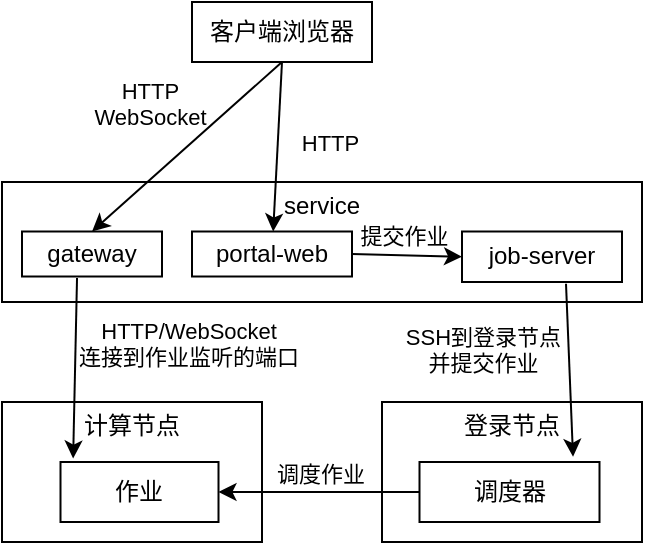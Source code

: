<mxfile scale="2" border="0">
    <diagram id="Pjbi3EagdmSRB1L1AeHt" name="Page-1">
        <mxGraphModel dx="479" dy="364" grid="1" gridSize="10" guides="1" tooltips="1" connect="1" arrows="1" fold="1" page="1" pageScale="1" pageWidth="827" pageHeight="1169" math="0" shadow="0">
            <root>
                <mxCell id="0"/>
                <mxCell id="1" parent="0"/>
                <mxCell id="24" value="service" style="rounded=0;whiteSpace=wrap;fillColor=none;verticalAlign=top;spacing=0;labelBackgroundColor=none;" parent="1" vertex="1">
                    <mxGeometry x="360" y="540" width="320" height="60" as="geometry"/>
                </mxCell>
                <mxCell id="2" value="登录节点" style="rounded=0;whiteSpace=wrap;fillColor=none;verticalAlign=top;spacing=0;labelBackgroundColor=none;" parent="1" vertex="1">
                    <mxGeometry x="550" y="650" width="130" height="70" as="geometry"/>
                </mxCell>
                <mxCell id="5" value="" style="edgeStyle=none;exitX=0.5;exitY=1;exitDx=0;exitDy=0;entryX=0.5;entryY=0;entryDx=0;entryDy=0;spacing=0;labelBackgroundColor=none;" parent="1" source="3" target="93" edge="1">
                    <mxGeometry relative="1" as="geometry">
                        <mxPoint x="360" y="615" as="targetPoint"/>
                    </mxGeometry>
                </mxCell>
                <mxCell id="10" value="HTTP&#10;WebSocket" style="edgeLabel;align=center;verticalAlign=middle;resizable=0;points=[];spacing=0;labelBackgroundColor=none;" parent="5" vertex="1" connectable="0">
                    <mxGeometry x="-0.209" y="-2" relative="1" as="geometry">
                        <mxPoint x="-27" y="-12" as="offset"/>
                    </mxGeometry>
                </mxCell>
                <mxCell id="97" value="" style="edgeStyle=none;exitX=0.5;exitY=1;exitDx=0;exitDy=0;spacing=0;labelBackgroundColor=none;" edge="1" parent="1" source="3" target="15">
                    <mxGeometry relative="1" as="geometry"/>
                </mxCell>
                <mxCell id="3" value="客户端浏览器" style="whiteSpace=wrap;fillColor=none;spacing=0;labelBackgroundColor=none;" parent="1" vertex="1">
                    <mxGeometry x="455" y="450" width="90" height="30" as="geometry"/>
                </mxCell>
                <mxCell id="89" value="" style="edgeStyle=none;exitX=1;exitY=0.5;exitDx=0;exitDy=0;entryX=0;entryY=0.5;entryDx=0;entryDy=0;spacing=0;labelBackgroundColor=none;" parent="1" source="15" target="69" edge="1">
                    <mxGeometry relative="1" as="geometry"/>
                </mxCell>
                <mxCell id="90" value="提交作业" style="edgeLabel;align=center;verticalAlign=middle;resizable=0;points=[];spacing=0;labelBackgroundColor=none;" parent="89" vertex="1" connectable="0">
                    <mxGeometry x="-0.386" relative="1" as="geometry">
                        <mxPoint x="9" y="-10" as="offset"/>
                    </mxGeometry>
                </mxCell>
                <mxCell id="73" value="" style="edgeStyle=none;exitX=0.393;exitY=1.035;exitDx=0;exitDy=0;startArrow=none;entryX=0.08;entryY=-0.058;entryDx=0;entryDy=0;entryPerimeter=0;spacing=0;labelBackgroundColor=none;exitPerimeter=0;" parent="1" source="93" target="77" edge="1">
                    <mxGeometry relative="1" as="geometry"/>
                </mxCell>
                <mxCell id="83" value="HTTP/WebSocket&#10;连接到作业监听的端口" style="edgeLabel;align=center;verticalAlign=middle;resizable=0;points=[];spacing=0;labelBackgroundColor=none;" parent="73" vertex="1" connectable="0">
                    <mxGeometry x="0.254" y="-2" relative="1" as="geometry">
                        <mxPoint x="59" y="-24" as="offset"/>
                    </mxGeometry>
                </mxCell>
                <mxCell id="15" value="portal-web" style="rounded=0;whiteSpace=wrap;fillColor=none;spacing=0;labelBackgroundColor=none;" parent="1" vertex="1">
                    <mxGeometry x="455" y="564.75" width="80" height="22.5" as="geometry"/>
                </mxCell>
                <mxCell id="72" value="" style="edgeStyle=none;exitX=0.65;exitY=1.036;exitDx=0;exitDy=0;entryX=0.853;entryY=-0.087;entryDx=0;entryDy=0;exitPerimeter=0;entryPerimeter=0;spacing=0;labelBackgroundColor=none;" parent="1" source="69" target="74" edge="1">
                    <mxGeometry relative="1" as="geometry">
                        <mxPoint x="609.77" y="595.496" as="sourcePoint"/>
                        <mxPoint x="610.78" y="703.75" as="targetPoint"/>
                    </mxGeometry>
                </mxCell>
                <mxCell id="75" value="SSH到登录节点&#10;并提交作业" style="edgeLabel;align=center;verticalAlign=middle;resizable=0;points=[];spacing=0;labelBackgroundColor=none;" parent="72" vertex="1" connectable="0">
                    <mxGeometry x="-0.155" y="-2" relative="1" as="geometry">
                        <mxPoint x="-41" y="-4" as="offset"/>
                    </mxGeometry>
                </mxCell>
                <mxCell id="69" value="job-server" style="rounded=0;whiteSpace=wrap;fillColor=none;spacing=0;labelBackgroundColor=none;" parent="1" vertex="1">
                    <mxGeometry x="590" y="564.75" width="80" height="25.25" as="geometry"/>
                </mxCell>
                <mxCell id="74" value="调度器" style="rounded=0;whiteSpace=wrap;spacing=0;labelBackgroundColor=none;fillColor=none;" parent="1" vertex="1">
                    <mxGeometry x="568.75" y="680" width="90" height="30" as="geometry"/>
                </mxCell>
                <mxCell id="58" value="计算节点" style="rounded=0;whiteSpace=wrap;fillColor=none;verticalAlign=top;spacing=0;labelBackgroundColor=none;" parent="1" vertex="1">
                    <mxGeometry x="360" y="650" width="130" height="70" as="geometry"/>
                </mxCell>
                <mxCell id="76" value="" style="edgeStyle=none;exitX=0;exitY=0.5;exitDx=0;exitDy=0;entryX=1;entryY=0.5;entryDx=0;entryDy=0;spacing=0;labelBackgroundColor=none;" parent="1" source="74" target="77" edge="1">
                    <mxGeometry relative="1" as="geometry">
                        <mxPoint x="568.75" y="330" as="targetPoint"/>
                    </mxGeometry>
                </mxCell>
                <mxCell id="79" value="调度作业" style="edgeLabel;align=center;verticalAlign=middle;resizable=0;points=[];spacing=0;labelBackgroundColor=none;" parent="76" vertex="1" connectable="0">
                    <mxGeometry x="-0.098" y="1" relative="1" as="geometry">
                        <mxPoint x="-4" y="-11" as="offset"/>
                    </mxGeometry>
                </mxCell>
                <mxCell id="77" value="作业" style="rounded=0;whiteSpace=wrap;spacing=0;labelBackgroundColor=none;fillColor=none;" parent="1" vertex="1">
                    <mxGeometry x="389.25" y="680" width="79" height="30" as="geometry"/>
                </mxCell>
                <mxCell id="93" value="gateway" style="rounded=0;whiteSpace=wrap;fillColor=none;spacing=0;labelBackgroundColor=none;" vertex="1" parent="1">
                    <mxGeometry x="370" y="564.75" width="70" height="22.5" as="geometry"/>
                </mxCell>
                <mxCell id="98" value="HTTP" style="edgeLabel;align=center;verticalAlign=middle;resizable=0;points=[];spacing=0;labelBackgroundColor=none;" vertex="1" connectable="0" parent="1">
                    <mxGeometry x="470.003" y="519.784" as="geometry">
                        <mxPoint x="54" as="offset"/>
                    </mxGeometry>
                </mxCell>
            </root>
        </mxGraphModel>
    </diagram>
</mxfile>
